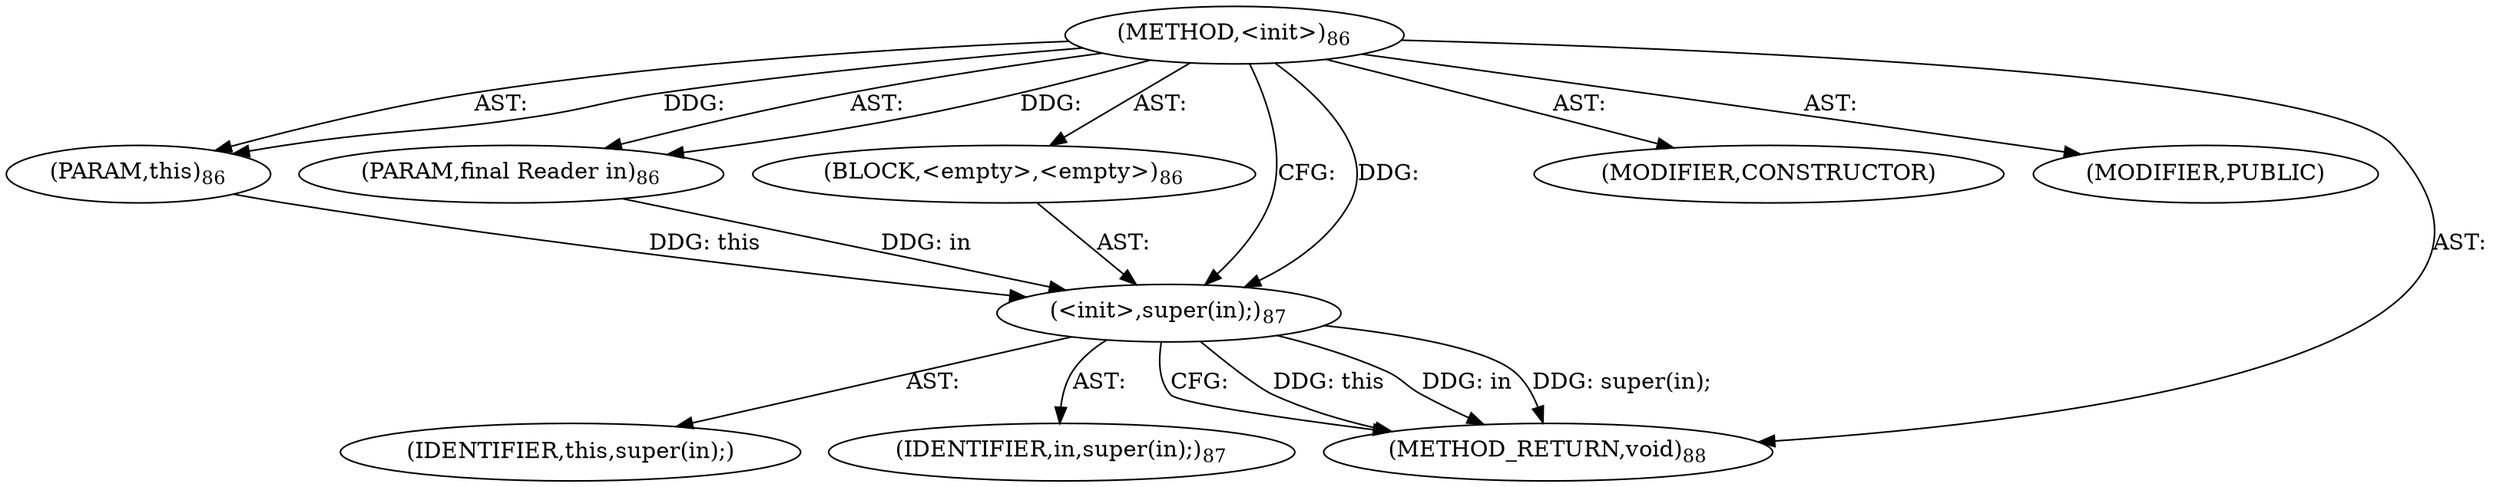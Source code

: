 digraph "&lt;init&gt;" {  
"111669149697" [label = <(METHOD,&lt;init&gt;)<SUB>86</SUB>> ]
"115964116994" [label = <(PARAM,this)<SUB>86</SUB>> ]
"115964116995" [label = <(PARAM,final Reader in)<SUB>86</SUB>> ]
"25769803777" [label = <(BLOCK,&lt;empty&gt;,&lt;empty&gt;)<SUB>86</SUB>> ]
"30064771073" [label = <(&lt;init&gt;,super(in);)<SUB>87</SUB>> ]
"68719476739" [label = <(IDENTIFIER,this,super(in);)> ]
"68719476740" [label = <(IDENTIFIER,in,super(in);)<SUB>87</SUB>> ]
"133143986179" [label = <(MODIFIER,CONSTRUCTOR)> ]
"133143986180" [label = <(MODIFIER,PUBLIC)> ]
"128849018881" [label = <(METHOD_RETURN,void)<SUB>88</SUB>> ]
  "111669149697" -> "115964116994"  [ label = "AST: "] 
  "111669149697" -> "115964116995"  [ label = "AST: "] 
  "111669149697" -> "25769803777"  [ label = "AST: "] 
  "111669149697" -> "133143986179"  [ label = "AST: "] 
  "111669149697" -> "133143986180"  [ label = "AST: "] 
  "111669149697" -> "128849018881"  [ label = "AST: "] 
  "25769803777" -> "30064771073"  [ label = "AST: "] 
  "30064771073" -> "68719476739"  [ label = "AST: "] 
  "30064771073" -> "68719476740"  [ label = "AST: "] 
  "30064771073" -> "128849018881"  [ label = "CFG: "] 
  "111669149697" -> "30064771073"  [ label = "CFG: "] 
  "30064771073" -> "128849018881"  [ label = "DDG: this"] 
  "30064771073" -> "128849018881"  [ label = "DDG: in"] 
  "30064771073" -> "128849018881"  [ label = "DDG: super(in);"] 
  "111669149697" -> "115964116994"  [ label = "DDG: "] 
  "111669149697" -> "115964116995"  [ label = "DDG: "] 
  "115964116994" -> "30064771073"  [ label = "DDG: this"] 
  "111669149697" -> "30064771073"  [ label = "DDG: "] 
  "115964116995" -> "30064771073"  [ label = "DDG: in"] 
}
